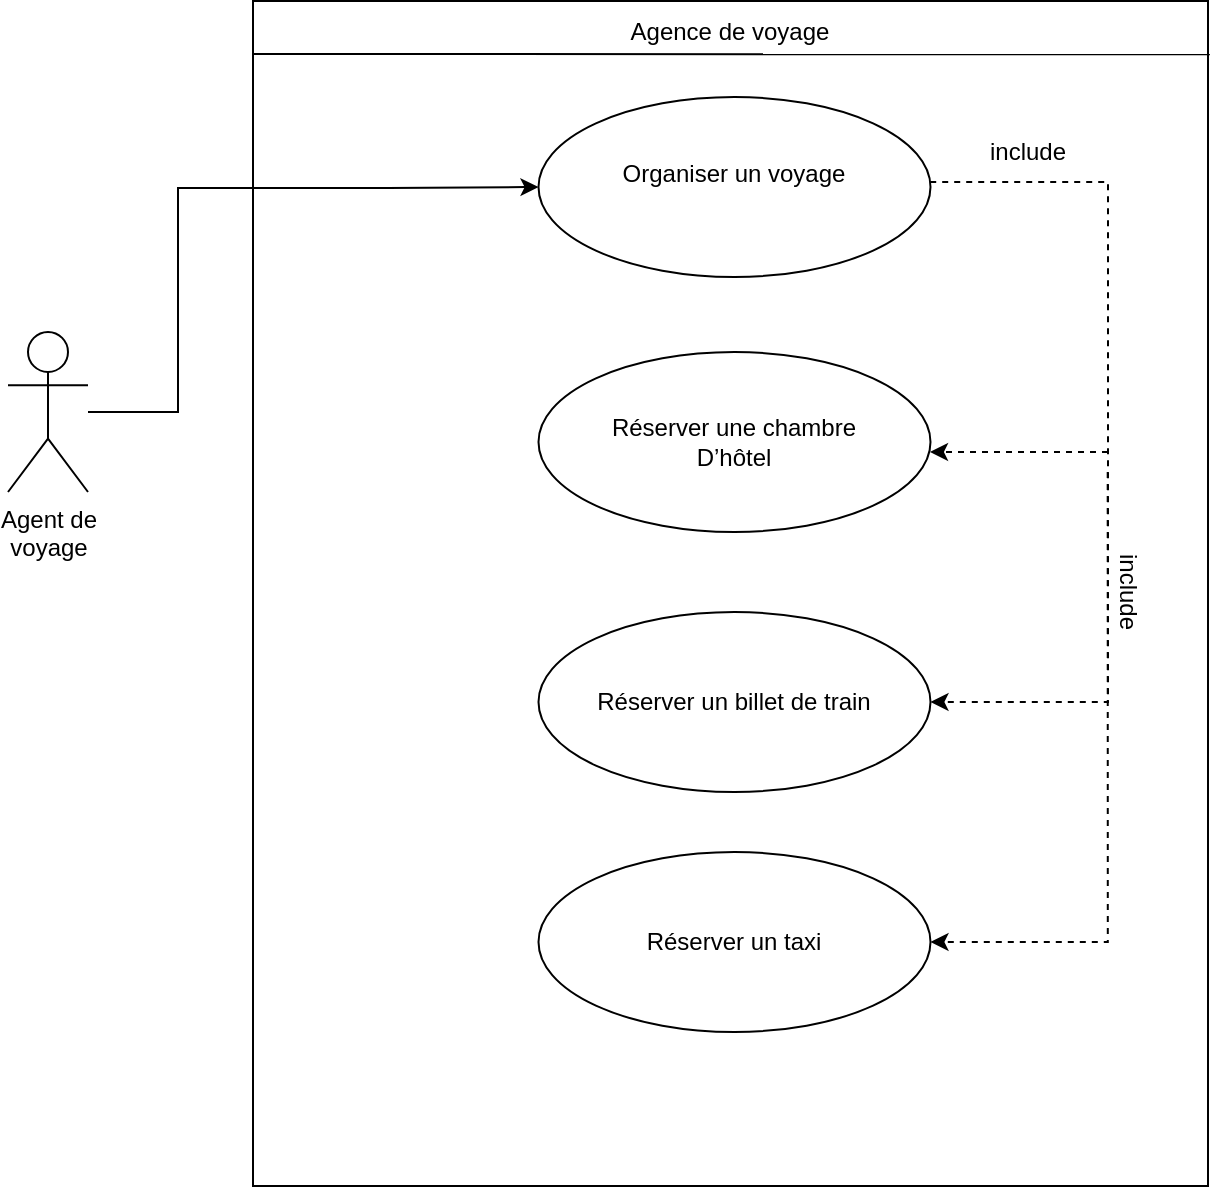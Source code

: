 <mxfile version="14.1.8" type="github">
  <diagram id="nZvlx9XGNHBedg-SJBJo" name="Page-1">
    <mxGraphModel dx="781" dy="444" grid="1" gridSize="10" guides="1" tooltips="1" connect="1" arrows="1" fold="1" page="1" pageScale="1" pageWidth="827" pageHeight="1169" math="0" shadow="0">
      <root>
        <mxCell id="0" />
        <mxCell id="1" parent="0" />
        <mxCell id="-KEvSBrfhPXXnUt3q98G-3" value="" style="rounded=0;whiteSpace=wrap;html=1;rotation=90;" vertex="1" parent="1">
          <mxGeometry x="225" y="92" width="592.5" height="477.5" as="geometry" />
        </mxCell>
        <mxCell id="-KEvSBrfhPXXnUt3q98G-10" value="" style="edgeStyle=orthogonalEdgeStyle;rounded=0;orthogonalLoop=1;jettySize=auto;html=1;entryX=0;entryY=0.5;entryDx=0;entryDy=0;" edge="1" parent="1" source="-KEvSBrfhPXXnUt3q98G-4" target="-KEvSBrfhPXXnUt3q98G-9">
          <mxGeometry relative="1" as="geometry">
            <mxPoint x="523" y="200" as="targetPoint" />
            <Array as="points">
              <mxPoint x="245" y="240" />
              <mxPoint x="245" y="128" />
              <mxPoint x="350" y="128" />
            </Array>
          </mxGeometry>
        </mxCell>
        <mxCell id="-KEvSBrfhPXXnUt3q98G-4" value="&lt;div&gt;Agent de &lt;br&gt;&lt;/div&gt;&lt;div&gt;voyage&lt;br&gt;&lt;/div&gt;" style="shape=umlActor;verticalLabelPosition=bottom;verticalAlign=top;html=1;outlineConnect=0;" vertex="1" parent="1">
          <mxGeometry x="160" y="200" width="40" height="80" as="geometry" />
        </mxCell>
        <mxCell id="-KEvSBrfhPXXnUt3q98G-5" value="&lt;div&gt;Réserver une chambre&lt;/div&gt;&lt;div&gt;D’hôtel &lt;br&gt;&lt;/div&gt;" style="ellipse;whiteSpace=wrap;html=1;" vertex="1" parent="1">
          <mxGeometry x="425.25" y="210" width="196" height="90" as="geometry" />
        </mxCell>
        <mxCell id="-KEvSBrfhPXXnUt3q98G-7" value="Réserver un taxi" style="ellipse;whiteSpace=wrap;html=1;" vertex="1" parent="1">
          <mxGeometry x="425.25" y="460" width="196" height="90" as="geometry" />
        </mxCell>
        <mxCell id="-KEvSBrfhPXXnUt3q98G-8" value="Réserver un billet de train" style="ellipse;whiteSpace=wrap;html=1;" vertex="1" parent="1">
          <mxGeometry x="425.25" y="340" width="196" height="90" as="geometry" />
        </mxCell>
        <mxCell id="-KEvSBrfhPXXnUt3q98G-9" value="&lt;div&gt;Organiser un voyage&lt;/div&gt;&lt;div&gt;&lt;br&gt;&lt;/div&gt;" style="ellipse;whiteSpace=wrap;html=1;" vertex="1" parent="1">
          <mxGeometry x="425.25" y="82.5" width="196" height="90" as="geometry" />
        </mxCell>
        <mxCell id="-KEvSBrfhPXXnUt3q98G-20" value="Agence de voyage " style="text;html=1;strokeColor=none;fillColor=none;align=center;verticalAlign=middle;whiteSpace=wrap;rounded=0;" vertex="1" parent="1">
          <mxGeometry x="421.25" y="40" width="200" height="20" as="geometry" />
        </mxCell>
        <mxCell id="-KEvSBrfhPXXnUt3q98G-24" value="" style="edgeStyle=orthogonalEdgeStyle;rounded=0;orthogonalLoop=1;jettySize=auto;html=1;entryX=1;entryY=0.5;entryDx=0;entryDy=0;dashed=1;" edge="1" parent="1" source="-KEvSBrfhPXXnUt3q98G-9" target="-KEvSBrfhPXXnUt3q98G-8">
          <mxGeometry relative="1" as="geometry">
            <mxPoint x="400" y="240" as="sourcePoint" />
            <mxPoint x="723" y="210" as="targetPoint" />
            <Array as="points">
              <mxPoint x="710" y="125" />
              <mxPoint x="710" y="385" />
            </Array>
          </mxGeometry>
        </mxCell>
        <mxCell id="-KEvSBrfhPXXnUt3q98G-25" value="" style="edgeStyle=orthogonalEdgeStyle;rounded=0;orthogonalLoop=1;jettySize=auto;html=1;entryX=1;entryY=0.5;entryDx=0;entryDy=0;dashed=1;" edge="1" parent="1" target="-KEvSBrfhPXXnUt3q98G-7">
          <mxGeometry relative="1" as="geometry">
            <mxPoint x="709.85" y="270" as="sourcePoint" />
            <mxPoint x="621.25" y="535" as="targetPoint" />
            <Array as="points">
              <mxPoint x="710" y="505" />
            </Array>
          </mxGeometry>
        </mxCell>
        <mxCell id="-KEvSBrfhPXXnUt3q98G-36" value="" style="endArrow=classic;html=1;dashed=1;" edge="1" parent="1">
          <mxGeometry width="50" height="50" relative="1" as="geometry">
            <mxPoint x="710" y="260" as="sourcePoint" />
            <mxPoint x="621" y="260" as="targetPoint" />
          </mxGeometry>
        </mxCell>
        <mxCell id="-KEvSBrfhPXXnUt3q98G-42" value="" style="endArrow=none;html=1;entryX=0.045;entryY=-0.002;entryDx=0;entryDy=0;entryPerimeter=0;" edge="1" parent="1" target="-KEvSBrfhPXXnUt3q98G-3">
          <mxGeometry width="50" height="50" relative="1" as="geometry">
            <mxPoint x="283" y="61" as="sourcePoint" />
            <mxPoint x="650" y="60" as="targetPoint" />
            <Array as="points" />
          </mxGeometry>
        </mxCell>
        <mxCell id="-KEvSBrfhPXXnUt3q98G-43" value="include" style="text;html=1;strokeColor=none;fillColor=none;align=center;verticalAlign=middle;whiteSpace=wrap;rounded=0;rotation=0;" vertex="1" parent="1">
          <mxGeometry x="650" y="100" width="40" height="20" as="geometry" />
        </mxCell>
        <mxCell id="-KEvSBrfhPXXnUt3q98G-46" value="include" style="text;html=1;strokeColor=none;fillColor=none;align=center;verticalAlign=middle;whiteSpace=wrap;rounded=0;rotation=90;" vertex="1" parent="1">
          <mxGeometry x="700" y="320" width="40" height="20" as="geometry" />
        </mxCell>
      </root>
    </mxGraphModel>
  </diagram>
</mxfile>
